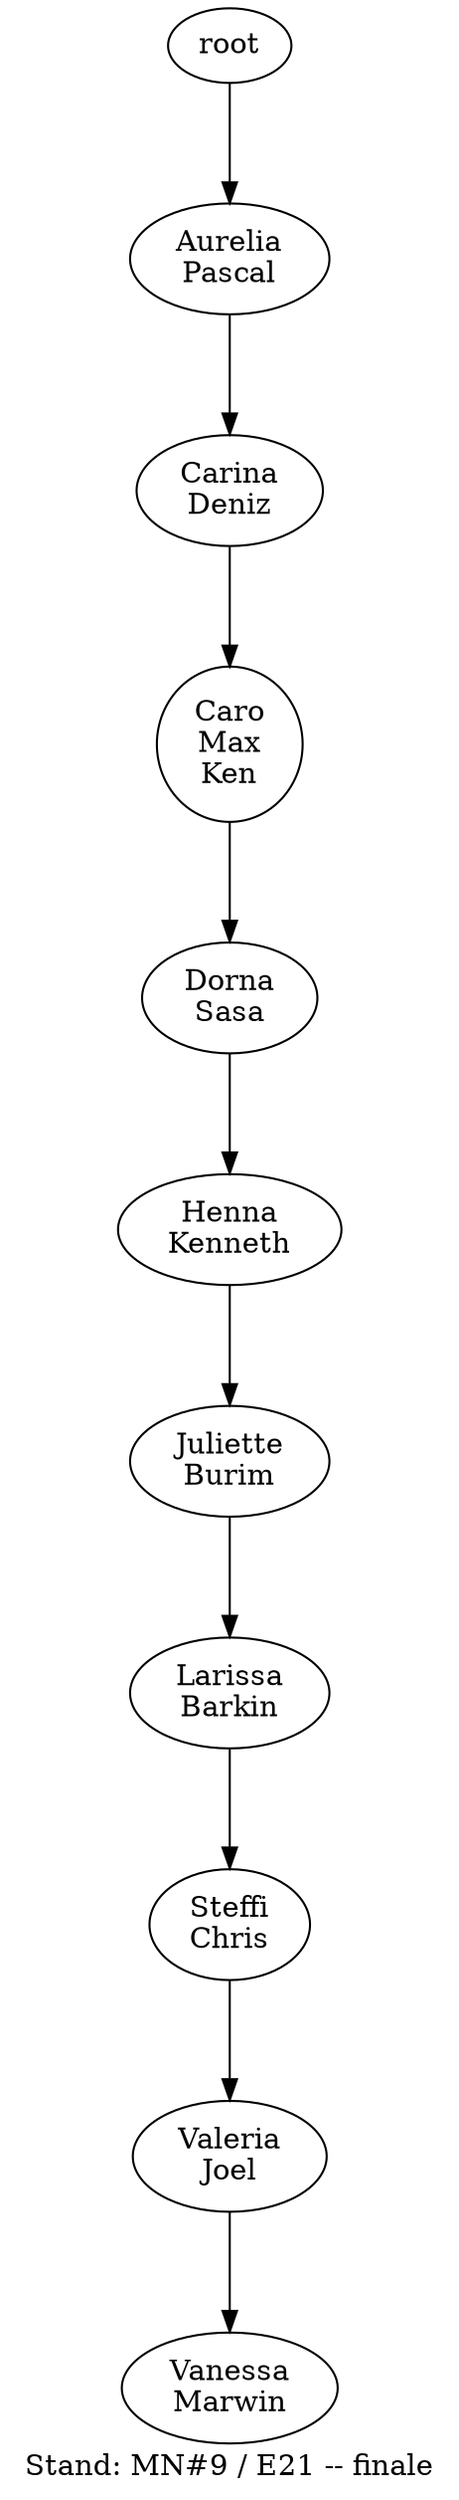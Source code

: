 digraph D { labelloc="b"; label="Stand: MN#9 / E21 -- finale"; ranksep=0.8;
"root/8"[label="Aurelia\nPascal"]
"root" -> "root/8";
"root/8/3"[label="Carina\nDeniz"]
"root/8" -> "root/8/3";
"root/8/3/7,5"[label="Caro\nMax\nKen"]
"root/8/3" -> "root/8/3/7,5";
"root/8/3/7,5/9"[label="Dorna\nSasa"]
"root/8/3/7,5" -> "root/8/3/7,5/9";
"root/8/3/7,5/9/6"[label="Henna\nKenneth"]
"root/8/3/7,5/9" -> "root/8/3/7,5/9/6";
"root/8/3/7,5/9/6/1"[label="Juliette\nBurim"]
"root/8/3/7,5/9/6" -> "root/8/3/7,5/9/6/1";
"root/8/3/7,5/9/6/1/0"[label="Larissa\nBarkin"]
"root/8/3/7,5/9/6/1" -> "root/8/3/7,5/9/6/1/0";
"root/8/3/7,5/9/6/1/0/2"[label="Steffi\nChris"]
"root/8/3/7,5/9/6/1/0" -> "root/8/3/7,5/9/6/1/0/2";
"root/8/3/7,5/9/6/1/0/2/4"[label="Valeria\nJoel"]
"root/8/3/7,5/9/6/1/0/2" -> "root/8/3/7,5/9/6/1/0/2/4";
"root/8/3/7,5/9/6/1/0/2/4/10"[label="Vanessa\nMarwin"]
"root/8/3/7,5/9/6/1/0/2/4" -> "root/8/3/7,5/9/6/1/0/2/4/10";
}
